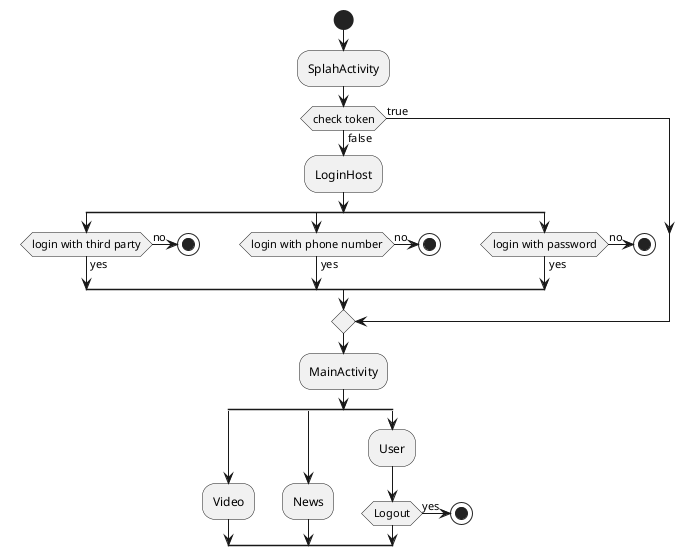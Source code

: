 @startuml
'https://plantuml.com/activity-diagram-beta

start
:SplahActivity;
if (check token) then (true)
else (false)
 :LoginHost;
 split
   if (login with third party) then (yes)
   else(no)
    stop
   endif
 split again
     if (login with phone number) then (yes)
       else(no)
        stop
       endif
 split again
    if (login with password) then (yes)
           else(no)
            stop
           endif
 end split

endif

 :MainActivity;
    split
    :Video;
 split again
    :News;
 split again
    :User;
 if (Logout) then (yes)
    stop
     else
    endif
 end split


@enduml
